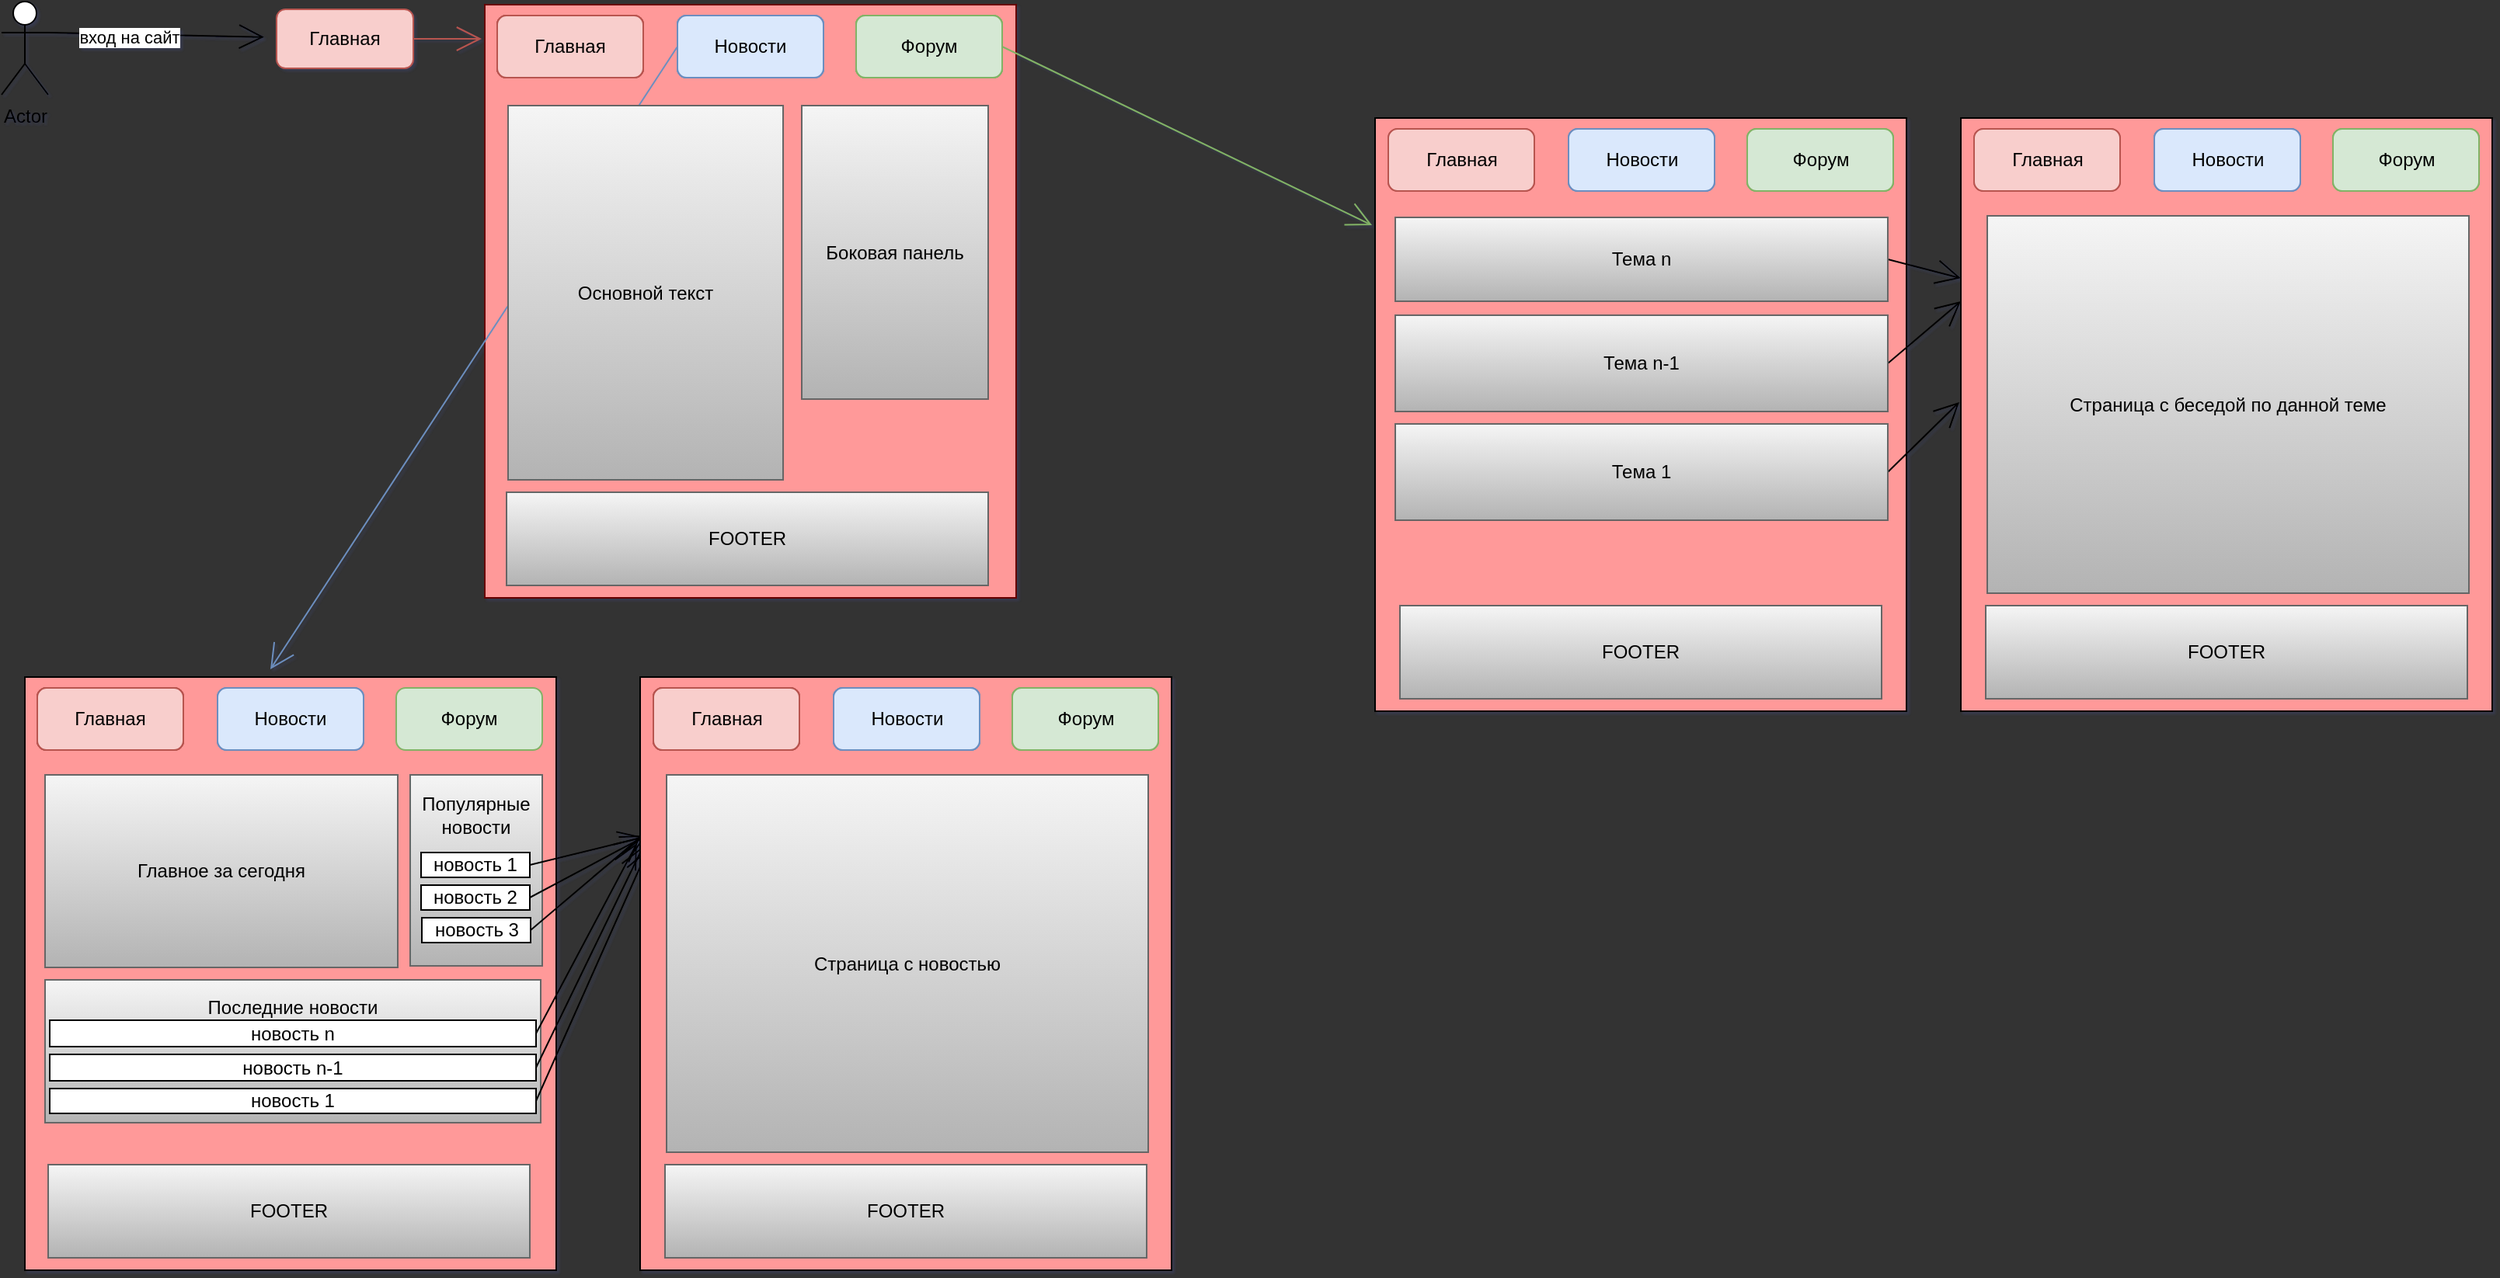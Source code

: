 <mxfile version="15.4.3" type="github">
  <diagram id="BNYhW4qLJf6dbQhoZxtP" name="Page-1">
    <mxGraphModel dx="2249" dy="1933" grid="0" gridSize="10" guides="1" tooltips="1" connect="1" arrows="1" fold="1" page="1" pageScale="1" pageWidth="827" pageHeight="1169" background="#333333" math="0" shadow="1">
      <root>
        <mxCell id="0" />
        <mxCell id="1" parent="0" />
        <mxCell id="Z32YWCErlfc_Y4S0Vm6A-4" style="edgeStyle=none;curved=1;rounded=0;orthogonalLoop=1;jettySize=auto;html=1;exitX=1;exitY=0.333;exitDx=0;exitDy=0;exitPerimeter=0;endArrow=open;startSize=14;endSize=14;sourcePerimeterSpacing=8;targetPerimeterSpacing=8;" parent="1" source="Z32YWCErlfc_Y4S0Vm6A-1" target="Z32YWCErlfc_Y4S0Vm6A-20" edge="1">
          <mxGeometry relative="1" as="geometry">
            <mxPoint x="-667" y="-1143" as="targetPoint" />
          </mxGeometry>
        </mxCell>
        <mxCell id="Z32YWCErlfc_Y4S0Vm6A-8" value="вход на сайт" style="edgeLabel;html=1;align=center;verticalAlign=middle;resizable=0;points=[];" parent="Z32YWCErlfc_Y4S0Vm6A-4" vertex="1" connectable="0">
          <mxGeometry x="-0.254" y="-2" relative="1" as="geometry">
            <mxPoint as="offset" />
          </mxGeometry>
        </mxCell>
        <mxCell id="Z32YWCErlfc_Y4S0Vm6A-1" value="Actor" style="shape=umlActor;verticalLabelPosition=bottom;verticalAlign=top;html=1;outlineConnect=0;hachureGap=4;pointerEvents=0;" parent="1" vertex="1">
          <mxGeometry x="-821" y="-1165" width="30" height="60" as="geometry" />
        </mxCell>
        <mxCell id="Z32YWCErlfc_Y4S0Vm6A-9" value="" style="rounded=0;whiteSpace=wrap;html=1;hachureGap=4;pointerEvents=0;strokeColor=#660000;fillColor=#FF9999;" parent="1" vertex="1">
          <mxGeometry x="-510" y="-1163" width="342" height="382" as="geometry" />
        </mxCell>
        <mxCell id="Z32YWCErlfc_Y4S0Vm6A-12" value="Главная" style="rounded=1;whiteSpace=wrap;html=1;hachureGap=4;pointerEvents=0;fillColor=#f8cecc;strokeColor=#b85450;" parent="1" vertex="1">
          <mxGeometry x="-502" y="-1156" width="94" height="40" as="geometry" />
        </mxCell>
        <mxCell id="Z32YWCErlfc_Y4S0Vm6A-14" value="Новости" style="rounded=1;whiteSpace=wrap;html=1;hachureGap=4;pointerEvents=0;fillColor=#dae8fc;strokeColor=#6c8ebf;" parent="1" vertex="1">
          <mxGeometry x="-386" y="-1156" width="94" height="40" as="geometry" />
        </mxCell>
        <mxCell id="Z32YWCErlfc_Y4S0Vm6A-59" style="edgeStyle=none;curved=1;rounded=0;orthogonalLoop=1;jettySize=auto;html=1;exitX=1;exitY=0.5;exitDx=0;exitDy=0;endArrow=open;startSize=14;endSize=14;sourcePerimeterSpacing=8;targetPerimeterSpacing=8;fillColor=#d5e8d4;strokeColor=#82b366;" parent="1" source="Z32YWCErlfc_Y4S0Vm6A-15" edge="1">
          <mxGeometry relative="1" as="geometry">
            <mxPoint x="61" y="-1021" as="targetPoint" />
          </mxGeometry>
        </mxCell>
        <mxCell id="Z32YWCErlfc_Y4S0Vm6A-15" value="Форум" style="rounded=1;whiteSpace=wrap;html=1;hachureGap=4;pointerEvents=0;fillColor=#d5e8d4;strokeColor=#82b366;" parent="1" vertex="1">
          <mxGeometry x="-271" y="-1156" width="94" height="40" as="geometry" />
        </mxCell>
        <mxCell id="Z32YWCErlfc_Y4S0Vm6A-35" style="edgeStyle=none;curved=1;rounded=0;orthogonalLoop=1;jettySize=auto;html=1;exitX=0;exitY=0.5;exitDx=0;exitDy=0;endArrow=open;startSize=14;endSize=14;sourcePerimeterSpacing=8;targetPerimeterSpacing=8;fillColor=#dae8fc;strokeColor=#6c8ebf;entryX=0.462;entryY=-0.013;entryDx=0;entryDy=0;entryPerimeter=0;" parent="1" source="Z32YWCErlfc_Y4S0Vm6A-14" target="Z32YWCErlfc_Y4S0Vm6A-25" edge="1">
          <mxGeometry relative="1" as="geometry">
            <mxPoint x="-771" y="-735" as="targetPoint" />
          </mxGeometry>
        </mxCell>
        <mxCell id="Z32YWCErlfc_Y4S0Vm6A-17" value="Основной текст" style="rounded=0;whiteSpace=wrap;html=1;hachureGap=4;pointerEvents=0;strokeColor=#FF6666;" parent="1" vertex="1">
          <mxGeometry x="-495" y="-1098" width="177" height="241" as="geometry" />
        </mxCell>
        <mxCell id="Z32YWCErlfc_Y4S0Vm6A-18" value="Боковая панель" style="rounded=0;whiteSpace=wrap;html=1;hachureGap=4;pointerEvents=0;strokeColor=#CC0000;" parent="1" vertex="1">
          <mxGeometry x="-306" y="-1098" width="120" height="189" as="geometry" />
        </mxCell>
        <mxCell id="Z32YWCErlfc_Y4S0Vm6A-19" value="FOOTER" style="rounded=0;whiteSpace=wrap;html=1;hachureGap=4;pointerEvents=0;strokeColor=#666666;gradientColor=#b3b3b3;fillColor=#f5f5f5;" parent="1" vertex="1">
          <mxGeometry x="-496" y="-849" width="310" height="60" as="geometry" />
        </mxCell>
        <mxCell id="Z32YWCErlfc_Y4S0Vm6A-32" style="edgeStyle=none;curved=1;rounded=0;orthogonalLoop=1;jettySize=auto;html=1;exitX=1;exitY=0.5;exitDx=0;exitDy=0;endArrow=open;startSize=14;endSize=14;sourcePerimeterSpacing=8;targetPerimeterSpacing=8;fillColor=#f8cecc;strokeColor=#b85450;" parent="1" source="Z32YWCErlfc_Y4S0Vm6A-20" edge="1">
          <mxGeometry relative="1" as="geometry">
            <mxPoint x="-512" y="-1141" as="targetPoint" />
          </mxGeometry>
        </mxCell>
        <mxCell id="Z32YWCErlfc_Y4S0Vm6A-20" value="Главная" style="rounded=1;whiteSpace=wrap;html=1;hachureGap=4;pointerEvents=0;fillColor=#f8cecc;strokeColor=#b85450;" parent="1" vertex="1">
          <mxGeometry x="-644" y="-1160" width="88" height="38" as="geometry" />
        </mxCell>
        <mxCell id="Z32YWCErlfc_Y4S0Vm6A-25" value="" style="rounded=0;whiteSpace=wrap;html=1;hachureGap=4;pointerEvents=0;fillColor=#FF9999;" parent="1" vertex="1">
          <mxGeometry x="-806" y="-730" width="342" height="382" as="geometry" />
        </mxCell>
        <mxCell id="Z32YWCErlfc_Y4S0Vm6A-26" value="Главная" style="rounded=1;whiteSpace=wrap;html=1;hachureGap=4;pointerEvents=0;fillColor=#f8cecc;strokeColor=#b85450;" parent="1" vertex="1">
          <mxGeometry x="-798" y="-723" width="94" height="40" as="geometry" />
        </mxCell>
        <mxCell id="Z32YWCErlfc_Y4S0Vm6A-27" value="Новости" style="rounded=1;whiteSpace=wrap;html=1;hachureGap=4;pointerEvents=0;fillColor=#dae8fc;strokeColor=#6c8ebf;" parent="1" vertex="1">
          <mxGeometry x="-682" y="-723" width="94" height="40" as="geometry" />
        </mxCell>
        <mxCell id="Z32YWCErlfc_Y4S0Vm6A-28" value="Форум" style="rounded=1;whiteSpace=wrap;html=1;hachureGap=4;pointerEvents=0;fillColor=#d5e8d4;strokeColor=#82b366;" parent="1" vertex="1">
          <mxGeometry x="-567" y="-723" width="94" height="40" as="geometry" />
        </mxCell>
        <mxCell id="Z32YWCErlfc_Y4S0Vm6A-34" value="FOOTER" style="rounded=0;whiteSpace=wrap;html=1;hachureGap=4;pointerEvents=0;strokeColor=#666666;gradientColor=#b3b3b3;fillColor=#f5f5f5;" parent="1" vertex="1">
          <mxGeometry x="-791" y="-416" width="310" height="60" as="geometry" />
        </mxCell>
        <mxCell id="Z32YWCErlfc_Y4S0Vm6A-36" value="Главное за сегодня" style="rounded=0;whiteSpace=wrap;html=1;hachureGap=4;pointerEvents=0;strokeColor=#666666;gradientColor=#b3b3b3;fillColor=#f5f5f5;" parent="1" vertex="1">
          <mxGeometry x="-793" y="-667" width="227" height="124" as="geometry" />
        </mxCell>
        <mxCell id="Z32YWCErlfc_Y4S0Vm6A-38" value="Популярные новости&lt;br&gt;&lt;br&gt;&lt;br&gt;&lt;br&gt;&lt;br&gt;&lt;br&gt;" style="rounded=0;whiteSpace=wrap;html=1;hachureGap=4;pointerEvents=0;strokeColor=#666666;gradientColor=#b3b3b3;fillColor=#f5f5f5;" parent="1" vertex="1">
          <mxGeometry x="-558" y="-667" width="85" height="123" as="geometry" />
        </mxCell>
        <mxCell id="Z32YWCErlfc_Y4S0Vm6A-48" style="edgeStyle=none;curved=1;rounded=0;orthogonalLoop=1;jettySize=auto;html=1;exitX=1;exitY=0.5;exitDx=0;exitDy=0;entryX=0.006;entryY=0.27;entryDx=0;entryDy=0;entryPerimeter=0;endArrow=open;startSize=14;endSize=14;sourcePerimeterSpacing=8;targetPerimeterSpacing=8;" parent="1" source="Z32YWCErlfc_Y4S0Vm6A-39" target="Z32YWCErlfc_Y4S0Vm6A-47" edge="1">
          <mxGeometry relative="1" as="geometry" />
        </mxCell>
        <mxCell id="Z32YWCErlfc_Y4S0Vm6A-39" value="&lt;span style=&quot;color: rgba(0 , 0 , 0 , 0) ; font-family: monospace ; font-size: 0px&quot;&gt;%3CmxGraphModel%3E%3Croot%3E%3CmxCell%20id%3D%220%22%2F%3E%3CmxCell%20id%3D%221%22%20parent%3D%220%22%2F%3E%3CmxCell%20id%3D%222%22%20value%3D%22%D0%BD%D0%BE%D0%B2%D0%BE%D1%81%D1%82%D1%8C%203%22%20style%3D%22rounded%3D1%3BwhiteSpace%3Dwrap%3Bhtml%3D1%3Bsketch%3D0%3BhachureGap%3D4%3BpointerEvents%3D0%3BfontColor%3D%23E4FDE1%3BstrokeColor%3D%23028090%3BfillColor%3D%23F45B69%3B%22%20vertex%3D%221%22%20parent%3D%221%22%3E%3CmxGeometry%20x%3D%22134%22%20y%3D%22445%22%20width%3D%2279%22%20height%3D%2242%22%20as%3D%22geometry%22%2F%3E%3C%2FmxCell%3E%3C%2Froot%3E%3C%2FmxGraphModel%3E&lt;/span&gt;новость 1" style="rounded=0;whiteSpace=wrap;html=1;hachureGap=4;pointerEvents=0;" parent="1" vertex="1">
          <mxGeometry x="-551" y="-617" width="70" height="16" as="geometry" />
        </mxCell>
        <mxCell id="Z32YWCErlfc_Y4S0Vm6A-49" style="edgeStyle=none;curved=1;rounded=0;orthogonalLoop=1;jettySize=auto;html=1;exitX=1;exitY=0.5;exitDx=0;exitDy=0;endArrow=open;startSize=14;endSize=14;sourcePerimeterSpacing=8;targetPerimeterSpacing=8;" parent="1" source="Z32YWCErlfc_Y4S0Vm6A-40" edge="1">
          <mxGeometry relative="1" as="geometry">
            <mxPoint x="-406" y="-628" as="targetPoint" />
          </mxGeometry>
        </mxCell>
        <mxCell id="Z32YWCErlfc_Y4S0Vm6A-40" value="&lt;span style=&quot;color: rgba(0 , 0 , 0 , 0) ; font-family: monospace ; font-size: 0px&quot;&gt;%3CmxGraphModel%3E%3Croot%3E%3CmxCell%20id%3D%220%22%2F%3E%3CmxCell%20id%3D%221%22%20parent%3D%220%22%2F%3E%3CmxCell%20id%3D%222%22%20value%3D%22%D0%BD%D0%BE%D0%B2%D0%BE%D1%81%D1%82%D1%8C%203%22%20style%3D%22rounded%3D1%3BwhiteSpace%3Dwrap%3Bhtml%3D1%3Bsketch%3D0%3BhachureGap%3D4%3BpointerEvents%3D0%3BfontColor%3D%23E4FDE1%3BstrokeColor%3D%23028090%3BfillColor%3D%23F45B69%3B%22%20vertex%3D%221%22%20parent%3D%221%22%3E%3CmxGeometry%20x%3D%22134%22%20y%3D%22445%22%20width%3D%2279%22%20height%3D%2242%22%20as%3D%22geometry%22%2F%3E%3C%2FmxCell%3E%3C%2Froot%3E%3C%2FmxGraphModel%3E&lt;/span&gt;новость 2" style="rounded=0;whiteSpace=wrap;html=1;hachureGap=4;pointerEvents=0;" parent="1" vertex="1">
          <mxGeometry x="-551" y="-596" width="70" height="16" as="geometry" />
        </mxCell>
        <mxCell id="Z32YWCErlfc_Y4S0Vm6A-50" style="edgeStyle=none;curved=1;rounded=0;orthogonalLoop=1;jettySize=auto;html=1;exitX=1;exitY=0.5;exitDx=0;exitDy=0;entryX=0;entryY=0.27;entryDx=0;entryDy=0;entryPerimeter=0;endArrow=open;startSize=14;endSize=14;sourcePerimeterSpacing=8;targetPerimeterSpacing=8;" parent="1" source="Z32YWCErlfc_Y4S0Vm6A-41" target="Z32YWCErlfc_Y4S0Vm6A-47" edge="1">
          <mxGeometry relative="1" as="geometry" />
        </mxCell>
        <mxCell id="Z32YWCErlfc_Y4S0Vm6A-41" value="&lt;span style=&quot;color: rgba(0 , 0 , 0 , 0) ; font-family: monospace ; font-size: 0px&quot;&gt;%3CmxGraphModel%3E%3Croot%3E%3CmxCell%20id%3D%220%22%2F%3E%3CmxCell%20id%3D%221%22%20parent%3D%220%22%2F%3E%3CmxCell%20id%3D%222%22%20value%3D%22%D0%BD%D0%BE%D0%B2%D0%BE%D1%81%D1%82%D1%8C%203%22%20style%3D%22rounded%3D1%3BwhiteSpace%3Dwrap%3Bhtml%3D1%3Bsketch%3D0%3BhachureGap%3D4%3BpointerEvents%3D0%3BfontColor%3D%23E4FDE1%3BstrokeColor%3D%23028090%3BfillColor%3D%23F45B69%3B%22%20vertex%3D%221%22%20parent%3D%221%22%3E%3CmxGeometry%20x%3D%22134%22%20y%3D%22445%22%20width%3D%2279%22%20height%3D%2242%22%20as%3D%22geometry%22%2F%3E%3C%2FmxCell%3E%3C%2Froot%3E%3C%2FmxGraphModel%3E&lt;/span&gt;новость 3" style="rounded=0;whiteSpace=wrap;html=1;hachureGap=4;pointerEvents=0;" parent="1" vertex="1">
          <mxGeometry x="-550.5" y="-575" width="70" height="16" as="geometry" />
        </mxCell>
        <mxCell id="Z32YWCErlfc_Y4S0Vm6A-42" value="Последние новости&lt;br&gt;&lt;br&gt;&lt;br&gt;&lt;br&gt;&lt;br&gt;" style="rounded=0;whiteSpace=wrap;html=1;hachureGap=4;pointerEvents=0;strokeColor=#666666;gradientColor=#b3b3b3;fillColor=#f5f5f5;" parent="1" vertex="1">
          <mxGeometry x="-793" y="-535" width="319" height="92" as="geometry" />
        </mxCell>
        <mxCell id="Z32YWCErlfc_Y4S0Vm6A-51" style="edgeStyle=none;curved=1;rounded=0;orthogonalLoop=1;jettySize=auto;html=1;exitX=1;exitY=0.5;exitDx=0;exitDy=0;entryX=-0.006;entryY=0.28;entryDx=0;entryDy=0;entryPerimeter=0;endArrow=open;startSize=14;endSize=14;sourcePerimeterSpacing=8;targetPerimeterSpacing=8;" parent="1" source="Z32YWCErlfc_Y4S0Vm6A-43" target="Z32YWCErlfc_Y4S0Vm6A-47" edge="1">
          <mxGeometry relative="1" as="geometry" />
        </mxCell>
        <mxCell id="Z32YWCErlfc_Y4S0Vm6A-43" value="новость n" style="rounded=0;whiteSpace=wrap;html=1;hachureGap=4;pointerEvents=0;" parent="1" vertex="1">
          <mxGeometry x="-790" y="-509" width="313" height="17" as="geometry" />
        </mxCell>
        <mxCell id="Z32YWCErlfc_Y4S0Vm6A-52" style="edgeStyle=none;curved=1;rounded=0;orthogonalLoop=1;jettySize=auto;html=1;exitX=1;exitY=0.5;exitDx=0;exitDy=0;entryX=0.006;entryY=0.285;entryDx=0;entryDy=0;entryPerimeter=0;endArrow=open;startSize=14;endSize=14;sourcePerimeterSpacing=8;targetPerimeterSpacing=8;" parent="1" source="Z32YWCErlfc_Y4S0Vm6A-44" target="Z32YWCErlfc_Y4S0Vm6A-47" edge="1">
          <mxGeometry relative="1" as="geometry" />
        </mxCell>
        <mxCell id="Z32YWCErlfc_Y4S0Vm6A-44" value="новость n-1" style="rounded=0;whiteSpace=wrap;html=1;hachureGap=4;pointerEvents=0;" parent="1" vertex="1">
          <mxGeometry x="-790" y="-487" width="313" height="17" as="geometry" />
        </mxCell>
        <mxCell id="Z32YWCErlfc_Y4S0Vm6A-53" style="edgeStyle=none;curved=1;rounded=0;orthogonalLoop=1;jettySize=auto;html=1;exitX=1;exitY=0.5;exitDx=0;exitDy=0;endArrow=open;startSize=14;endSize=14;sourcePerimeterSpacing=8;targetPerimeterSpacing=8;" parent="1" source="Z32YWCErlfc_Y4S0Vm6A-45" edge="1">
          <mxGeometry relative="1" as="geometry">
            <mxPoint x="-405" y="-619" as="targetPoint" />
          </mxGeometry>
        </mxCell>
        <mxCell id="Z32YWCErlfc_Y4S0Vm6A-45" value="новость 1" style="rounded=0;whiteSpace=wrap;html=1;hachureGap=4;pointerEvents=0;" parent="1" vertex="1">
          <mxGeometry x="-790" y="-465" width="313" height="16" as="geometry" />
        </mxCell>
        <mxCell id="Z32YWCErlfc_Y4S0Vm6A-47" value="" style="rounded=0;whiteSpace=wrap;html=1;hachureGap=4;pointerEvents=0;fillColor=#FF9999;" parent="1" vertex="1">
          <mxGeometry x="-410" y="-730" width="342" height="382" as="geometry" />
        </mxCell>
        <mxCell id="Z32YWCErlfc_Y4S0Vm6A-54" value="Главная" style="rounded=1;whiteSpace=wrap;html=1;hachureGap=4;pointerEvents=0;fillColor=#f8cecc;strokeColor=#b85450;" parent="1" vertex="1">
          <mxGeometry x="-401.5" y="-723" width="94" height="40" as="geometry" />
        </mxCell>
        <mxCell id="Z32YWCErlfc_Y4S0Vm6A-55" value="Новости" style="rounded=1;whiteSpace=wrap;html=1;hachureGap=4;pointerEvents=0;fillColor=#dae8fc;strokeColor=#6c8ebf;" parent="1" vertex="1">
          <mxGeometry x="-285.5" y="-723" width="94" height="40" as="geometry" />
        </mxCell>
        <mxCell id="Z32YWCErlfc_Y4S0Vm6A-56" value="Форум" style="rounded=1;whiteSpace=wrap;html=1;hachureGap=4;pointerEvents=0;fillColor=#d5e8d4;strokeColor=#82b366;" parent="1" vertex="1">
          <mxGeometry x="-170.5" y="-723" width="94" height="40" as="geometry" />
        </mxCell>
        <mxCell id="Z32YWCErlfc_Y4S0Vm6A-57" value="Страница с новостью" style="rounded=0;whiteSpace=wrap;html=1;hachureGap=4;pointerEvents=0;" parent="1" vertex="1">
          <mxGeometry x="-393" y="-667" width="310" height="243" as="geometry" />
        </mxCell>
        <mxCell id="Z32YWCErlfc_Y4S0Vm6A-58" value="FOOTER" style="rounded=0;whiteSpace=wrap;html=1;hachureGap=4;pointerEvents=0;strokeColor=#666666;gradientColor=#b3b3b3;fillColor=#f5f5f5;" parent="1" vertex="1">
          <mxGeometry x="-394" y="-416" width="310" height="60" as="geometry" />
        </mxCell>
        <mxCell id="Z32YWCErlfc_Y4S0Vm6A-61" value="" style="rounded=0;whiteSpace=wrap;html=1;hachureGap=4;pointerEvents=0;fillColor=#FF9999;" parent="1" vertex="1">
          <mxGeometry x="63" y="-1090" width="342" height="382" as="geometry" />
        </mxCell>
        <mxCell id="Z32YWCErlfc_Y4S0Vm6A-62" value="Главная" style="rounded=1;whiteSpace=wrap;html=1;hachureGap=4;pointerEvents=0;fillColor=#f8cecc;strokeColor=#b85450;" parent="1" vertex="1">
          <mxGeometry x="71.5" y="-1083" width="94" height="40" as="geometry" />
        </mxCell>
        <mxCell id="Z32YWCErlfc_Y4S0Vm6A-63" value="Новости" style="rounded=1;whiteSpace=wrap;html=1;hachureGap=4;pointerEvents=0;fillColor=#dae8fc;strokeColor=#6c8ebf;" parent="1" vertex="1">
          <mxGeometry x="187.5" y="-1083" width="94" height="40" as="geometry" />
        </mxCell>
        <mxCell id="Z32YWCErlfc_Y4S0Vm6A-64" value="Форум" style="rounded=1;whiteSpace=wrap;html=1;hachureGap=4;pointerEvents=0;fillColor=#d5e8d4;strokeColor=#82b366;" parent="1" vertex="1">
          <mxGeometry x="302.5" y="-1083" width="94" height="40" as="geometry" />
        </mxCell>
        <mxCell id="Z32YWCErlfc_Y4S0Vm6A-80" style="edgeStyle=none;curved=1;rounded=0;orthogonalLoop=1;jettySize=auto;html=1;exitX=1;exitY=0.5;exitDx=0;exitDy=0;entryX=0;entryY=0.27;entryDx=0;entryDy=0;entryPerimeter=0;endArrow=open;startSize=14;endSize=14;sourcePerimeterSpacing=8;targetPerimeterSpacing=8;" parent="1" source="Z32YWCErlfc_Y4S0Vm6A-65" target="Z32YWCErlfc_Y4S0Vm6A-74" edge="1">
          <mxGeometry relative="1" as="geometry" />
        </mxCell>
        <mxCell id="Z32YWCErlfc_Y4S0Vm6A-65" value="Тема n" style="rounded=0;whiteSpace=wrap;html=1;hachureGap=4;pointerEvents=0;gradientColor=#b3b3b3;fillColor=#f5f5f5;strokeColor=#666666;" parent="1" vertex="1">
          <mxGeometry x="76" y="-1026" width="317" height="54" as="geometry" />
        </mxCell>
        <mxCell id="Z32YWCErlfc_Y4S0Vm6A-66" value="FOOTER" style="rounded=0;whiteSpace=wrap;html=1;hachureGap=4;pointerEvents=0;gradientColor=#b3b3b3;fillColor=#f5f5f5;strokeColor=#666666;" parent="1" vertex="1">
          <mxGeometry x="79" y="-776" width="310" height="60" as="geometry" />
        </mxCell>
        <mxCell id="Z32YWCErlfc_Y4S0Vm6A-81" style="edgeStyle=none;curved=1;rounded=0;orthogonalLoop=1;jettySize=auto;html=1;exitX=1;exitY=0.5;exitDx=0;exitDy=0;entryX=0;entryY=0.309;entryDx=0;entryDy=0;entryPerimeter=0;endArrow=open;startSize=14;endSize=14;sourcePerimeterSpacing=8;targetPerimeterSpacing=8;" parent="1" source="Z32YWCErlfc_Y4S0Vm6A-67" target="Z32YWCErlfc_Y4S0Vm6A-74" edge="1">
          <mxGeometry relative="1" as="geometry" />
        </mxCell>
        <mxCell id="Z32YWCErlfc_Y4S0Vm6A-67" value="Тема n-1" style="rounded=0;whiteSpace=wrap;html=1;hachureGap=4;pointerEvents=0;gradientColor=#b3b3b3;fillColor=#f5f5f5;strokeColor=#666666;" parent="1" vertex="1">
          <mxGeometry x="76" y="-963" width="317" height="62" as="geometry" />
        </mxCell>
        <mxCell id="Z32YWCErlfc_Y4S0Vm6A-82" style="edgeStyle=none;curved=1;rounded=0;orthogonalLoop=1;jettySize=auto;html=1;exitX=1;exitY=0.5;exitDx=0;exitDy=0;endArrow=open;startSize=14;endSize=14;sourcePerimeterSpacing=8;targetPerimeterSpacing=8;entryX=-0.003;entryY=0.479;entryDx=0;entryDy=0;entryPerimeter=0;" parent="1" source="Z32YWCErlfc_Y4S0Vm6A-68" target="Z32YWCErlfc_Y4S0Vm6A-74" edge="1">
          <mxGeometry relative="1" as="geometry">
            <mxPoint x="436" y="-919" as="targetPoint" />
          </mxGeometry>
        </mxCell>
        <mxCell id="Z32YWCErlfc_Y4S0Vm6A-68" value="Тема 1" style="rounded=0;whiteSpace=wrap;html=1;hachureGap=4;pointerEvents=0;gradientColor=#b3b3b3;fillColor=#f5f5f5;strokeColor=#666666;" parent="1" vertex="1">
          <mxGeometry x="76" y="-893" width="317" height="62" as="geometry" />
        </mxCell>
        <mxCell id="Z32YWCErlfc_Y4S0Vm6A-71" value="Страница с новостью" style="rounded=0;whiteSpace=wrap;html=1;hachureGap=4;pointerEvents=0;strokeColor=#666666;gradientColor=#b3b3b3;fillColor=#f5f5f5;" parent="1" vertex="1">
          <mxGeometry x="-393" y="-667" width="310" height="243" as="geometry" />
        </mxCell>
        <mxCell id="Z32YWCErlfc_Y4S0Vm6A-72" value="Форум" style="rounded=1;whiteSpace=wrap;html=1;hachureGap=4;pointerEvents=0;fillColor=#d5e8d4;strokeColor=#82b366;" parent="1" vertex="1">
          <mxGeometry x="-170.5" y="-723" width="94" height="40" as="geometry" />
        </mxCell>
        <mxCell id="Z32YWCErlfc_Y4S0Vm6A-73" value="Новости" style="rounded=1;whiteSpace=wrap;html=1;hachureGap=4;pointerEvents=0;fillColor=#dae8fc;strokeColor=#6c8ebf;" parent="1" vertex="1">
          <mxGeometry x="-285.5" y="-723" width="94" height="40" as="geometry" />
        </mxCell>
        <mxCell id="Z32YWCErlfc_Y4S0Vm6A-74" value="" style="rounded=0;whiteSpace=wrap;html=1;hachureGap=4;pointerEvents=0;fillColor=#FF9999;" parent="1" vertex="1">
          <mxGeometry x="440" y="-1090" width="342" height="382" as="geometry" />
        </mxCell>
        <mxCell id="Z32YWCErlfc_Y4S0Vm6A-75" value="Главная" style="rounded=1;whiteSpace=wrap;html=1;hachureGap=4;pointerEvents=0;fillColor=#f8cecc;strokeColor=#b85450;" parent="1" vertex="1">
          <mxGeometry x="448.5" y="-1083" width="94" height="40" as="geometry" />
        </mxCell>
        <mxCell id="Z32YWCErlfc_Y4S0Vm6A-76" value="FOOTER" style="rounded=0;whiteSpace=wrap;html=1;hachureGap=4;pointerEvents=0;gradientColor=#b3b3b3;fillColor=#f5f5f5;strokeColor=#666666;" parent="1" vertex="1">
          <mxGeometry x="456" y="-776" width="310" height="60" as="geometry" />
        </mxCell>
        <mxCell id="Z32YWCErlfc_Y4S0Vm6A-77" value="Страница с беседой по данной теме" style="rounded=0;whiteSpace=wrap;html=1;hachureGap=4;pointerEvents=0;gradientColor=#b3b3b3;fillColor=#f5f5f5;strokeColor=#666666;" parent="1" vertex="1">
          <mxGeometry x="457" y="-1027" width="310" height="243" as="geometry" />
        </mxCell>
        <mxCell id="Z32YWCErlfc_Y4S0Vm6A-78" value="Форум" style="rounded=1;whiteSpace=wrap;html=1;hachureGap=4;pointerEvents=0;fillColor=#d5e8d4;strokeColor=#82b366;" parent="1" vertex="1">
          <mxGeometry x="679.5" y="-1083" width="94" height="40" as="geometry" />
        </mxCell>
        <mxCell id="Z32YWCErlfc_Y4S0Vm6A-79" value="Новости" style="rounded=1;whiteSpace=wrap;html=1;hachureGap=4;pointerEvents=0;fillColor=#dae8fc;strokeColor=#6c8ebf;" parent="1" vertex="1">
          <mxGeometry x="564.5" y="-1083" width="94" height="40" as="geometry" />
        </mxCell>
        <mxCell id="a7EGn1Y_640mKsJALzir-2" value="Главная" style="rounded=1;whiteSpace=wrap;html=1;hachureGap=4;pointerEvents=0;fillColor=#f8cecc;strokeColor=#b85450;" parent="1" vertex="1">
          <mxGeometry x="-502" y="-1156" width="94" height="40" as="geometry" />
        </mxCell>
        <mxCell id="a7EGn1Y_640mKsJALzir-3" value="Новости" style="rounded=1;whiteSpace=wrap;html=1;hachureGap=4;pointerEvents=0;fillColor=#dae8fc;strokeColor=#6c8ebf;" parent="1" vertex="1">
          <mxGeometry x="-386" y="-1156" width="94" height="40" as="geometry" />
        </mxCell>
        <mxCell id="a7EGn1Y_640mKsJALzir-4" value="Форум" style="rounded=1;whiteSpace=wrap;html=1;hachureGap=4;pointerEvents=0;fillColor=#d5e8d4;strokeColor=#82b366;" parent="1" vertex="1">
          <mxGeometry x="-271" y="-1156" width="94" height="40" as="geometry" />
        </mxCell>
        <mxCell id="a7EGn1Y_640mKsJALzir-5" value="Главная" style="rounded=1;whiteSpace=wrap;html=1;hachureGap=4;pointerEvents=0;fillColor=#f8cecc;strokeColor=#b85450;" parent="1" vertex="1">
          <mxGeometry x="-798" y="-723" width="94" height="40" as="geometry" />
        </mxCell>
        <mxCell id="a7EGn1Y_640mKsJALzir-6" value="Новости" style="rounded=1;whiteSpace=wrap;html=1;hachureGap=4;pointerEvents=0;fillColor=#dae8fc;strokeColor=#6c8ebf;" parent="1" vertex="1">
          <mxGeometry x="-682" y="-723" width="94" height="40" as="geometry" />
        </mxCell>
        <mxCell id="a7EGn1Y_640mKsJALzir-7" value="Главная" style="rounded=1;whiteSpace=wrap;html=1;hachureGap=4;pointerEvents=0;fillColor=#f8cecc;strokeColor=#b85450;" parent="1" vertex="1">
          <mxGeometry x="-401.5" y="-723" width="94" height="40" as="geometry" />
        </mxCell>
        <mxCell id="a7EGn1Y_640mKsJALzir-8" value="Новости" style="rounded=1;whiteSpace=wrap;html=1;hachureGap=4;pointerEvents=0;fillColor=#dae8fc;strokeColor=#6c8ebf;" parent="1" vertex="1">
          <mxGeometry x="-285.5" y="-723" width="94" height="40" as="geometry" />
        </mxCell>
        <mxCell id="a7EGn1Y_640mKsJALzir-9" value="Форум" style="rounded=1;whiteSpace=wrap;html=1;hachureGap=4;pointerEvents=0;fillColor=#d5e8d4;strokeColor=#82b366;" parent="1" vertex="1">
          <mxGeometry x="-170.5" y="-723" width="94" height="40" as="geometry" />
        </mxCell>
        <mxCell id="a7EGn1Y_640mKsJALzir-10" value="Главная" style="rounded=1;whiteSpace=wrap;html=1;hachureGap=4;pointerEvents=0;fillColor=#f8cecc;strokeColor=#b85450;" parent="1" vertex="1">
          <mxGeometry x="-502" y="-1156" width="94" height="40" as="geometry" />
        </mxCell>
        <mxCell id="a7EGn1Y_640mKsJALzir-11" value="Новости" style="rounded=1;whiteSpace=wrap;html=1;hachureGap=4;pointerEvents=0;fillColor=#dae8fc;strokeColor=#6c8ebf;" parent="1" vertex="1">
          <mxGeometry x="-386" y="-1156" width="94" height="40" as="geometry" />
        </mxCell>
        <mxCell id="a7EGn1Y_640mKsJALzir-12" value="Форум" style="rounded=1;whiteSpace=wrap;html=1;hachureGap=4;pointerEvents=0;fillColor=#d5e8d4;strokeColor=#82b366;" parent="1" vertex="1">
          <mxGeometry x="-271" y="-1156" width="94" height="40" as="geometry" />
        </mxCell>
        <mxCell id="a7EGn1Y_640mKsJALzir-13" value="Главная" style="rounded=1;whiteSpace=wrap;html=1;hachureGap=4;pointerEvents=0;fillColor=#f8cecc;strokeColor=#b85450;" parent="1" vertex="1">
          <mxGeometry x="-798" y="-723" width="94" height="40" as="geometry" />
        </mxCell>
        <mxCell id="a7EGn1Y_640mKsJALzir-14" value="Новости" style="rounded=1;whiteSpace=wrap;html=1;hachureGap=4;pointerEvents=0;fillColor=#dae8fc;strokeColor=#6c8ebf;" parent="1" vertex="1">
          <mxGeometry x="-682" y="-723" width="94" height="40" as="geometry" />
        </mxCell>
        <mxCell id="a7EGn1Y_640mKsJALzir-15" value="Главная" style="rounded=1;whiteSpace=wrap;html=1;hachureGap=4;pointerEvents=0;fillColor=#f8cecc;strokeColor=#b85450;" parent="1" vertex="1">
          <mxGeometry x="-401.5" y="-723" width="94" height="40" as="geometry" />
        </mxCell>
        <mxCell id="a7EGn1Y_640mKsJALzir-16" value="Новости" style="rounded=1;whiteSpace=wrap;html=1;hachureGap=4;pointerEvents=0;fillColor=#dae8fc;strokeColor=#6c8ebf;" parent="1" vertex="1">
          <mxGeometry x="-285.5" y="-723" width="94" height="40" as="geometry" />
        </mxCell>
        <mxCell id="a7EGn1Y_640mKsJALzir-17" value="Форум" style="rounded=1;whiteSpace=wrap;html=1;hachureGap=4;pointerEvents=0;fillColor=#d5e8d4;strokeColor=#82b366;" parent="1" vertex="1">
          <mxGeometry x="-170.5" y="-723" width="94" height="40" as="geometry" />
        </mxCell>
        <mxCell id="a7EGn1Y_640mKsJALzir-18" value="Новости" style="rounded=1;whiteSpace=wrap;html=1;hachureGap=4;pointerEvents=0;fillColor=#dae8fc;strokeColor=#6c8ebf;" parent="1" vertex="1">
          <mxGeometry x="187.5" y="-1083" width="94" height="40" as="geometry" />
        </mxCell>
        <mxCell id="a7EGn1Y_640mKsJALzir-19" value="Форум" style="rounded=1;whiteSpace=wrap;html=1;hachureGap=4;pointerEvents=0;fillColor=#d5e8d4;strokeColor=#82b366;" parent="1" vertex="1">
          <mxGeometry x="302.5" y="-1083" width="94" height="40" as="geometry" />
        </mxCell>
        <mxCell id="a7EGn1Y_640mKsJALzir-20" value="Главная" style="rounded=1;whiteSpace=wrap;html=1;hachureGap=4;pointerEvents=0;fillColor=#f8cecc;strokeColor=#b85450;" parent="1" vertex="1">
          <mxGeometry x="-502" y="-1156" width="94" height="40" as="geometry" />
        </mxCell>
        <mxCell id="a7EGn1Y_640mKsJALzir-21" value="Новости" style="rounded=1;whiteSpace=wrap;html=1;hachureGap=4;pointerEvents=0;fillColor=#dae8fc;strokeColor=#6c8ebf;" parent="1" vertex="1">
          <mxGeometry x="-386" y="-1156" width="94" height="40" as="geometry" />
        </mxCell>
        <mxCell id="a7EGn1Y_640mKsJALzir-22" value="Форум" style="rounded=1;whiteSpace=wrap;html=1;hachureGap=4;pointerEvents=0;fillColor=#d5e8d4;strokeColor=#82b366;" parent="1" vertex="1">
          <mxGeometry x="-271" y="-1156" width="94" height="40" as="geometry" />
        </mxCell>
        <mxCell id="a7EGn1Y_640mKsJALzir-23" value="Главная" style="rounded=1;whiteSpace=wrap;html=1;hachureGap=4;pointerEvents=0;fillColor=#f8cecc;strokeColor=#b85450;" parent="1" vertex="1">
          <mxGeometry x="-798" y="-723" width="94" height="40" as="geometry" />
        </mxCell>
        <mxCell id="a7EGn1Y_640mKsJALzir-24" value="Главная" style="rounded=1;whiteSpace=wrap;html=1;hachureGap=4;pointerEvents=0;fillColor=#f8cecc;strokeColor=#b85450;" parent="1" vertex="1">
          <mxGeometry x="-401.5" y="-723" width="94" height="40" as="geometry" />
        </mxCell>
        <mxCell id="a7EGn1Y_640mKsJALzir-25" value="Новости" style="rounded=1;whiteSpace=wrap;html=1;hachureGap=4;pointerEvents=0;fillColor=#dae8fc;strokeColor=#6c8ebf;" parent="1" vertex="1">
          <mxGeometry x="-285.5" y="-723" width="94" height="40" as="geometry" />
        </mxCell>
        <mxCell id="a7EGn1Y_640mKsJALzir-26" value="Новости" style="rounded=1;whiteSpace=wrap;html=1;hachureGap=4;pointerEvents=0;fillColor=#dae8fc;strokeColor=#6c8ebf;" parent="1" vertex="1">
          <mxGeometry x="187.5" y="-1083" width="94" height="40" as="geometry" />
        </mxCell>
        <mxCell id="a7EGn1Y_640mKsJALzir-27" value="Форум" style="rounded=1;whiteSpace=wrap;html=1;hachureGap=4;pointerEvents=0;fillColor=#d5e8d4;strokeColor=#82b366;" parent="1" vertex="1">
          <mxGeometry x="302.5" y="-1083" width="94" height="40" as="geometry" />
        </mxCell>
        <mxCell id="a7EGn1Y_640mKsJALzir-28" value="Новости" style="rounded=1;whiteSpace=wrap;html=1;hachureGap=4;pointerEvents=0;fillColor=#dae8fc;strokeColor=#6c8ebf;" parent="1" vertex="1">
          <mxGeometry x="564.5" y="-1083" width="94" height="40" as="geometry" />
        </mxCell>
        <mxCell id="a7EGn1Y_640mKsJALzir-29" value="Форум" style="rounded=1;whiteSpace=wrap;html=1;hachureGap=4;pointerEvents=0;fillColor=#d5e8d4;strokeColor=#82b366;" parent="1" vertex="1">
          <mxGeometry x="679.5" y="-1083" width="94" height="40" as="geometry" />
        </mxCell>
        <mxCell id="a7EGn1Y_640mKsJALzir-30" value="Главная" style="rounded=1;whiteSpace=wrap;html=1;hachureGap=4;pointerEvents=0;fillColor=#f8cecc;strokeColor=#b85450;" parent="1" vertex="1">
          <mxGeometry x="-502" y="-1156" width="94" height="40" as="geometry" />
        </mxCell>
        <mxCell id="a7EGn1Y_640mKsJALzir-31" value="Новости" style="rounded=1;whiteSpace=wrap;html=1;hachureGap=4;pointerEvents=0;fillColor=#dae8fc;strokeColor=#6c8ebf;" parent="1" vertex="1">
          <mxGeometry x="-386" y="-1156" width="94" height="40" as="geometry" />
        </mxCell>
        <mxCell id="a7EGn1Y_640mKsJALzir-32" value="Форум" style="rounded=1;whiteSpace=wrap;html=1;hachureGap=4;pointerEvents=0;fillColor=#d5e8d4;strokeColor=#82b366;" parent="1" vertex="1">
          <mxGeometry x="-271" y="-1156" width="94" height="40" as="geometry" />
        </mxCell>
        <mxCell id="a7EGn1Y_640mKsJALzir-33" value="Главная" style="rounded=1;whiteSpace=wrap;html=1;hachureGap=4;pointerEvents=0;fillColor=#f8cecc;strokeColor=#b85450;" parent="1" vertex="1">
          <mxGeometry x="-798" y="-723" width="94" height="40" as="geometry" />
        </mxCell>
        <mxCell id="a7EGn1Y_640mKsJALzir-34" value="Главная" style="rounded=1;whiteSpace=wrap;html=1;hachureGap=4;pointerEvents=0;fillColor=#f8cecc;strokeColor=#b85450;" parent="1" vertex="1">
          <mxGeometry x="-401.5" y="-723" width="94" height="40" as="geometry" />
        </mxCell>
        <mxCell id="a7EGn1Y_640mKsJALzir-35" value="Новости" style="rounded=1;whiteSpace=wrap;html=1;hachureGap=4;pointerEvents=0;fillColor=#dae8fc;strokeColor=#6c8ebf;" parent="1" vertex="1">
          <mxGeometry x="-285.5" y="-723" width="94" height="40" as="geometry" />
        </mxCell>
        <mxCell id="a7EGn1Y_640mKsJALzir-36" value="Новости" style="rounded=1;whiteSpace=wrap;html=1;hachureGap=4;pointerEvents=0;fillColor=#dae8fc;strokeColor=#6c8ebf;" parent="1" vertex="1">
          <mxGeometry x="564.5" y="-1083" width="94" height="40" as="geometry" />
        </mxCell>
        <mxCell id="a7EGn1Y_640mKsJALzir-37" value="Форум" style="rounded=1;whiteSpace=wrap;html=1;hachureGap=4;pointerEvents=0;fillColor=#d5e8d4;strokeColor=#82b366;" parent="1" vertex="1">
          <mxGeometry x="679.5" y="-1083" width="94" height="40" as="geometry" />
        </mxCell>
        <mxCell id="a7EGn1Y_640mKsJALzir-38" value="Главная" style="rounded=1;whiteSpace=wrap;html=1;hachureGap=4;pointerEvents=0;fillColor=#f8cecc;strokeColor=#b85450;" parent="1" vertex="1">
          <mxGeometry x="-502" y="-1156" width="94" height="40" as="geometry" />
        </mxCell>
        <mxCell id="a7EGn1Y_640mKsJALzir-39" value="Новости" style="rounded=1;whiteSpace=wrap;html=1;hachureGap=4;pointerEvents=0;fillColor=#dae8fc;strokeColor=#6c8ebf;" parent="1" vertex="1">
          <mxGeometry x="-386" y="-1156" width="94" height="40" as="geometry" />
        </mxCell>
        <mxCell id="a7EGn1Y_640mKsJALzir-40" value="Форум" style="rounded=1;whiteSpace=wrap;html=1;hachureGap=4;pointerEvents=0;fillColor=#d5e8d4;strokeColor=#82b366;" parent="1" vertex="1">
          <mxGeometry x="-271" y="-1156" width="94" height="40" as="geometry" />
        </mxCell>
        <mxCell id="a7EGn1Y_640mKsJALzir-41" value="Главная" style="rounded=1;whiteSpace=wrap;html=1;hachureGap=4;pointerEvents=0;fillColor=#f8cecc;strokeColor=#b85450;" parent="1" vertex="1">
          <mxGeometry x="-798" y="-723" width="94" height="40" as="geometry" />
        </mxCell>
        <mxCell id="a7EGn1Y_640mKsJALzir-42" value="Главная" style="rounded=1;whiteSpace=wrap;html=1;hachureGap=4;pointerEvents=0;fillColor=#f8cecc;strokeColor=#b85450;" parent="1" vertex="1">
          <mxGeometry x="-401.5" y="-723" width="94" height="40" as="geometry" />
        </mxCell>
        <mxCell id="a7EGn1Y_640mKsJALzir-43" value="Главная" style="rounded=1;whiteSpace=wrap;html=1;hachureGap=4;pointerEvents=0;fillColor=#f8cecc;strokeColor=#b85450;" parent="1" vertex="1">
          <mxGeometry x="71.5" y="-1083" width="94" height="40" as="geometry" />
        </mxCell>
        <mxCell id="a7EGn1Y_640mKsJALzir-44" value="Главная" style="rounded=1;whiteSpace=wrap;html=1;hachureGap=4;pointerEvents=0;fillColor=#f8cecc;strokeColor=#b85450;" parent="1" vertex="1">
          <mxGeometry x="448.5" y="-1083" width="94" height="40" as="geometry" />
        </mxCell>
        <mxCell id="a7EGn1Y_640mKsJALzir-45" value="Основной текст" style="rounded=0;whiteSpace=wrap;html=1;hachureGap=4;pointerEvents=0;strokeColor=#666666;gradientColor=#b3b3b3;fillColor=#f5f5f5;" parent="1" vertex="1">
          <mxGeometry x="-495" y="-1098" width="177" height="241" as="geometry" />
        </mxCell>
        <mxCell id="a7EGn1Y_640mKsJALzir-46" value="Боковая панель" style="rounded=0;whiteSpace=wrap;html=1;hachureGap=4;pointerEvents=0;strokeColor=#666666;gradientColor=#b3b3b3;fillColor=#f5f5f5;" parent="1" vertex="1">
          <mxGeometry x="-306" y="-1098" width="120" height="189" as="geometry" />
        </mxCell>
      </root>
    </mxGraphModel>
  </diagram>
</mxfile>
